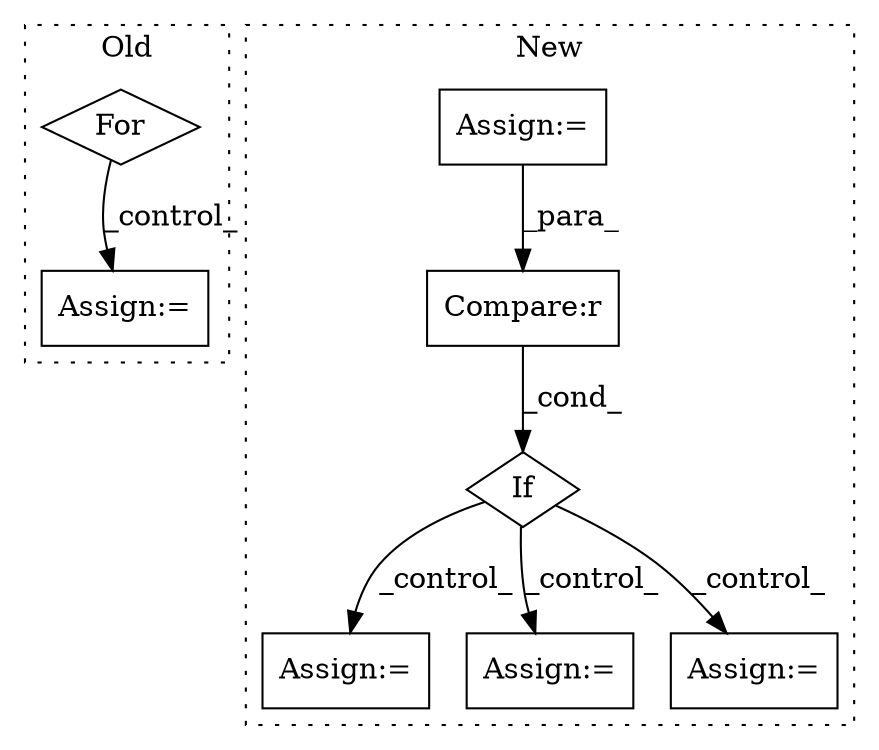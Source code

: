 digraph G {
subgraph cluster0 {
1 [label="For" a="107" s="1032,1060" l="4,18" shape="diamond"];
8 [label="Assign:=" a="68" s="1095" l="3" shape="box"];
label = "Old";
style="dotted";
}
subgraph cluster1 {
2 [label="If" a="96" s="1617,1647" l="3,14" shape="diamond"];
3 [label="Compare:r" a="40" s="1620" l="27" shape="box"];
4 [label="Assign:=" a="68" s="1944" l="3" shape="box"];
5 [label="Assign:=" a="68" s="2105" l="3" shape="box"];
6 [label="Assign:=" a="68" s="1858" l="3" shape="box"];
7 [label="Assign:=" a="68" s="1596" l="3" shape="box"];
label = "New";
style="dotted";
}
1 -> 8 [label="_control_"];
2 -> 4 [label="_control_"];
2 -> 5 [label="_control_"];
2 -> 6 [label="_control_"];
3 -> 2 [label="_cond_"];
7 -> 3 [label="_para_"];
}